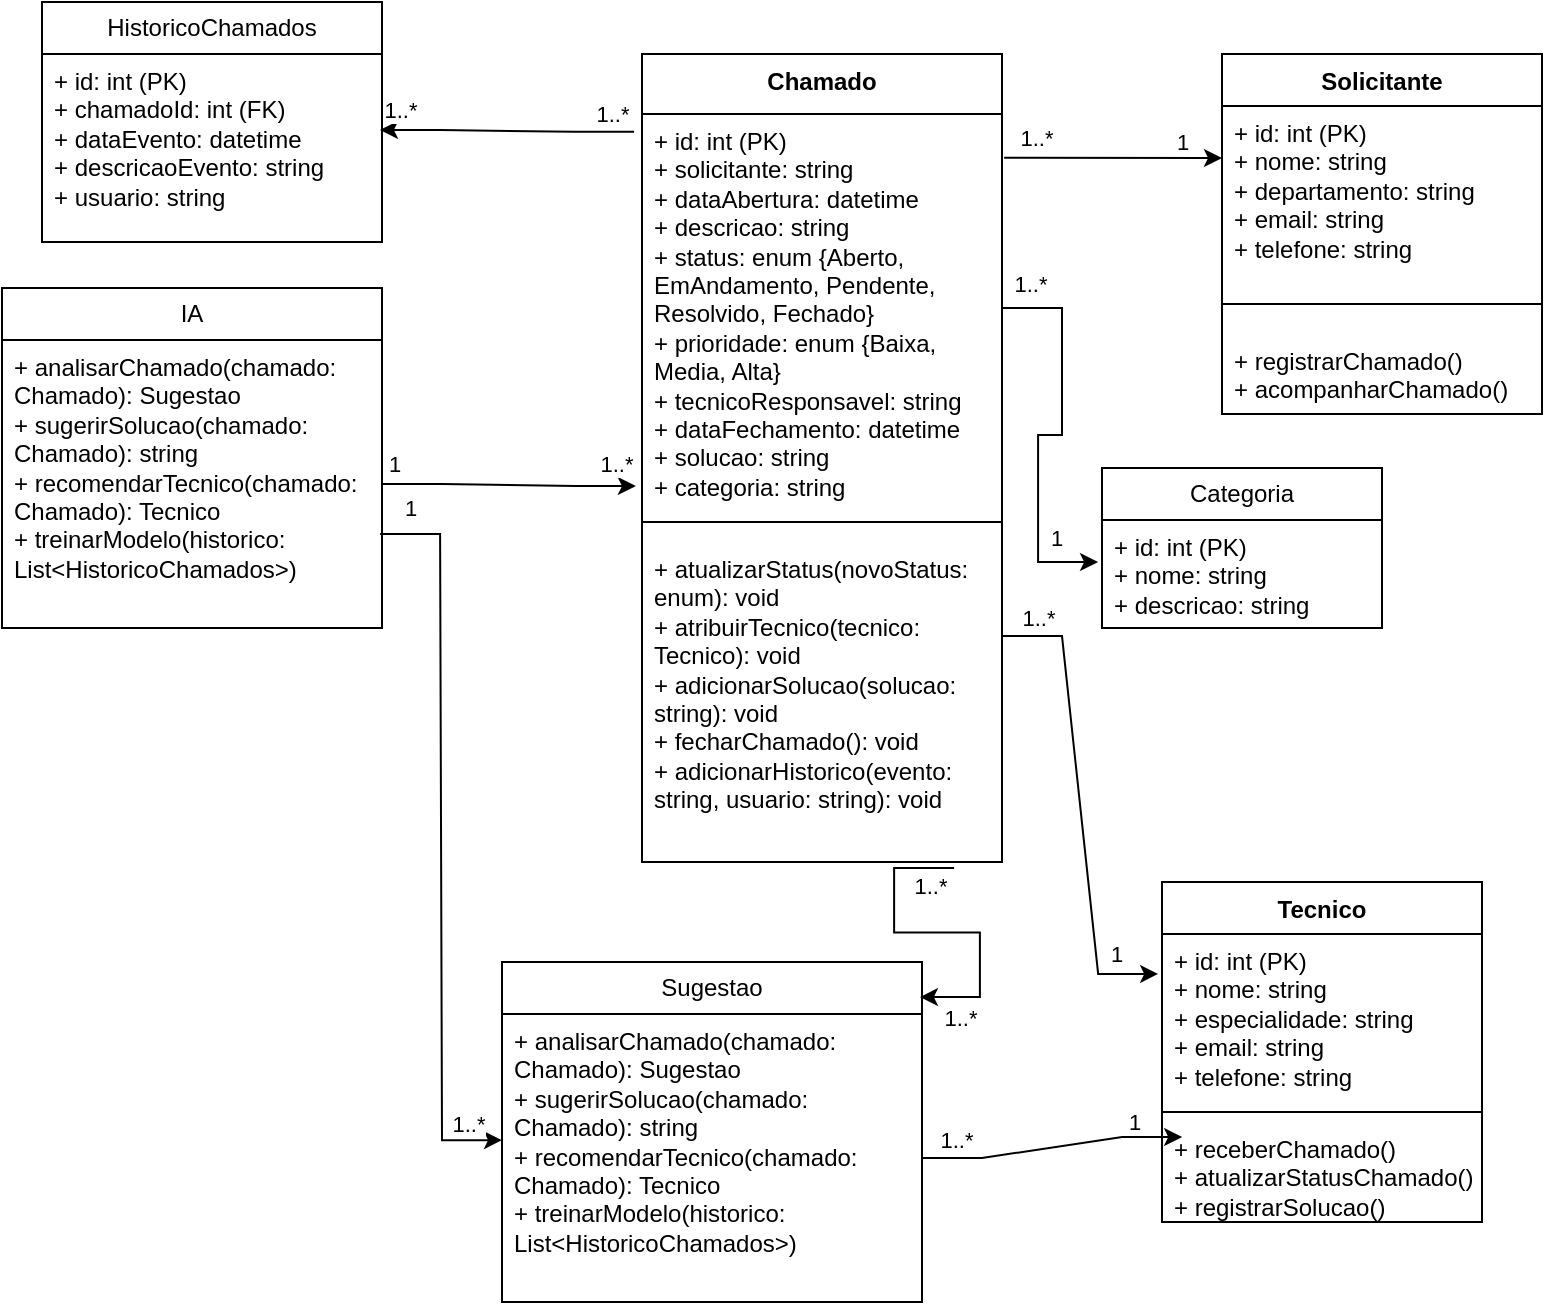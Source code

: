 <mxfile version="26.1.1">
  <diagram id="C5RBs43oDa-KdzZeNtuy" name="Page-1">
    <mxGraphModel dx="826" dy="434" grid="1" gridSize="10" guides="1" tooltips="1" connect="1" arrows="1" fold="1" page="1" pageScale="1" pageWidth="827" pageHeight="1169" background="#ffffff" math="0" shadow="0">
      <root>
        <mxCell id="WIyWlLk6GJQsqaUBKTNV-0" />
        <mxCell id="WIyWlLk6GJQsqaUBKTNV-1" parent="WIyWlLk6GJQsqaUBKTNV-0" />
        <mxCell id="8GCRxeCxm9QawgFhnsp0-0" value="Chamado" style="swimlane;fontStyle=1;align=center;verticalAlign=top;childLayout=stackLayout;horizontal=1;startSize=30;horizontalStack=0;resizeParent=1;resizeParentMax=0;resizeLast=0;collapsible=1;marginBottom=0;whiteSpace=wrap;html=1;" vertex="1" parent="WIyWlLk6GJQsqaUBKTNV-1">
          <mxGeometry x="350" y="56" width="180" height="404" as="geometry" />
        </mxCell>
        <mxCell id="8GCRxeCxm9QawgFhnsp0-1" value="+ id: int (PK)&lt;br/&gt;    + solicitante: string&lt;br/&gt;    + dataAbertura: datetime&lt;br/&gt;    + descricao: string&lt;br/&gt;    + status: enum {Aberto, EmAndamento, Pendente, Resolvido, Fechado}&lt;br/&gt;    + prioridade: enum {Baixa, Media, Alta}&lt;br/&gt;    + tecnicoResponsavel: string&lt;br/&gt;    + dataFechamento: datetime&lt;br/&gt;    + solucao: string&lt;br/&gt;    + categoria: string" style="text;strokeColor=none;fillColor=none;align=left;verticalAlign=top;spacingLeft=4;spacingRight=4;overflow=hidden;rotatable=0;points=[[0,0.5],[1,0.5]];portConstraint=eastwest;whiteSpace=wrap;html=1;" vertex="1" parent="8GCRxeCxm9QawgFhnsp0-0">
          <mxGeometry y="30" width="180" height="194" as="geometry" />
        </mxCell>
        <mxCell id="8GCRxeCxm9QawgFhnsp0-2" value="" style="line;strokeWidth=1;fillColor=none;align=left;verticalAlign=middle;spacingTop=-1;spacingLeft=3;spacingRight=3;rotatable=0;labelPosition=right;points=[];portConstraint=eastwest;strokeColor=inherit;" vertex="1" parent="8GCRxeCxm9QawgFhnsp0-0">
          <mxGeometry y="224" width="180" height="20" as="geometry" />
        </mxCell>
        <mxCell id="8GCRxeCxm9QawgFhnsp0-3" value="+ atualizarStatus(novoStatus: enum): void&lt;br/&gt;    + atribuirTecnico(tecnico: Tecnico): void&lt;br/&gt;    + adicionarSolucao(solucao: string): void&lt;br/&gt;    + fecharChamado(): void&lt;br/&gt;    + adicionarHistorico(evento: string, usuario: string): void" style="text;strokeColor=none;fillColor=none;align=left;verticalAlign=top;spacingLeft=4;spacingRight=4;overflow=hidden;rotatable=0;points=[[0,0.5],[1,0.5]];portConstraint=eastwest;whiteSpace=wrap;html=1;" vertex="1" parent="8GCRxeCxm9QawgFhnsp0-0">
          <mxGeometry y="244" width="180" height="160" as="geometry" />
        </mxCell>
        <mxCell id="8GCRxeCxm9QawgFhnsp0-4" value="Solicitante" style="swimlane;fontStyle=1;align=center;verticalAlign=top;childLayout=stackLayout;horizontal=1;startSize=26;horizontalStack=0;resizeParent=1;resizeParentMax=0;resizeLast=0;collapsible=1;marginBottom=0;whiteSpace=wrap;html=1;" vertex="1" parent="WIyWlLk6GJQsqaUBKTNV-1">
          <mxGeometry x="640" y="56" width="160" height="180" as="geometry" />
        </mxCell>
        <mxCell id="8GCRxeCxm9QawgFhnsp0-5" value="+ id: int (PK)&lt;br/&gt;    + nome: string&lt;br/&gt;    + departamento: string&lt;br/&gt;    + email: string&lt;br/&gt;    + telefone: string&lt;div&gt;&lt;br/&gt;&lt;/div&gt;" style="text;strokeColor=none;fillColor=none;align=left;verticalAlign=top;spacingLeft=4;spacingRight=4;overflow=hidden;rotatable=0;points=[[0,0.5],[1,0.5]];portConstraint=eastwest;whiteSpace=wrap;html=1;" vertex="1" parent="8GCRxeCxm9QawgFhnsp0-4">
          <mxGeometry y="26" width="160" height="84" as="geometry" />
        </mxCell>
        <mxCell id="8GCRxeCxm9QawgFhnsp0-6" value="" style="line;strokeWidth=1;fillColor=none;align=left;verticalAlign=middle;spacingTop=-1;spacingLeft=3;spacingRight=3;rotatable=0;labelPosition=right;points=[];portConstraint=eastwest;strokeColor=inherit;" vertex="1" parent="8GCRxeCxm9QawgFhnsp0-4">
          <mxGeometry y="110" width="160" height="30" as="geometry" />
        </mxCell>
        <mxCell id="8GCRxeCxm9QawgFhnsp0-7" value="+ registrarChamado()&amp;nbsp;&lt;div&gt;+ acompanharChamado()&lt;/div&gt;" style="text;strokeColor=none;fillColor=none;align=left;verticalAlign=top;spacingLeft=4;spacingRight=4;overflow=hidden;rotatable=0;points=[[0,0.5],[1,0.5]];portConstraint=eastwest;whiteSpace=wrap;html=1;" vertex="1" parent="8GCRxeCxm9QawgFhnsp0-4">
          <mxGeometry y="140" width="160" height="40" as="geometry" />
        </mxCell>
        <mxCell id="8GCRxeCxm9QawgFhnsp0-9" style="rounded=0;orthogonalLoop=1;jettySize=auto;html=1;exitX=1.006;exitY=0.113;exitDx=0;exitDy=0;exitPerimeter=0;" edge="1" parent="WIyWlLk6GJQsqaUBKTNV-1" source="8GCRxeCxm9QawgFhnsp0-1">
          <mxGeometry relative="1" as="geometry">
            <mxPoint x="540" y="175.068" as="sourcePoint" />
            <mxPoint x="640" y="108" as="targetPoint" />
          </mxGeometry>
        </mxCell>
        <mxCell id="8GCRxeCxm9QawgFhnsp0-15" value="1" style="edgeLabel;html=1;align=center;verticalAlign=middle;resizable=0;points=[];" vertex="1" connectable="0" parent="8GCRxeCxm9QawgFhnsp0-9">
          <mxGeometry x="0.626" y="-1" relative="1" as="geometry">
            <mxPoint y="-9" as="offset" />
          </mxGeometry>
        </mxCell>
        <mxCell id="8GCRxeCxm9QawgFhnsp0-56" value="1..*" style="edgeLabel;html=1;align=center;verticalAlign=middle;resizable=0;points=[];" vertex="1" connectable="0" parent="8GCRxeCxm9QawgFhnsp0-9">
          <mxGeometry x="-0.708" y="1" relative="1" as="geometry">
            <mxPoint y="-9" as="offset" />
          </mxGeometry>
        </mxCell>
        <mxCell id="8GCRxeCxm9QawgFhnsp0-16" value="Tecnico" style="swimlane;fontStyle=1;align=center;verticalAlign=top;childLayout=stackLayout;horizontal=1;startSize=26;horizontalStack=0;resizeParent=1;resizeParentMax=0;resizeLast=0;collapsible=1;marginBottom=0;whiteSpace=wrap;html=1;" vertex="1" parent="WIyWlLk6GJQsqaUBKTNV-1">
          <mxGeometry x="610" y="470" width="160" height="170" as="geometry" />
        </mxCell>
        <mxCell id="8GCRxeCxm9QawgFhnsp0-17" value="+ id: int (PK)&lt;br/&gt;    + nome: string&lt;br/&gt;    + especialidade: string&lt;br/&gt;    + email: string&lt;br/&gt;    + telefone: string" style="text;strokeColor=none;fillColor=none;align=left;verticalAlign=top;spacingLeft=4;spacingRight=4;overflow=hidden;rotatable=0;points=[[0,0.5],[1,0.5]];portConstraint=eastwest;whiteSpace=wrap;html=1;" vertex="1" parent="8GCRxeCxm9QawgFhnsp0-16">
          <mxGeometry y="26" width="160" height="84" as="geometry" />
        </mxCell>
        <mxCell id="8GCRxeCxm9QawgFhnsp0-18" value="" style="line;strokeWidth=1;fillColor=none;align=left;verticalAlign=middle;spacingTop=-1;spacingLeft=3;spacingRight=3;rotatable=0;labelPosition=right;points=[];portConstraint=eastwest;strokeColor=inherit;" vertex="1" parent="8GCRxeCxm9QawgFhnsp0-16">
          <mxGeometry y="110" width="160" height="10" as="geometry" />
        </mxCell>
        <mxCell id="8GCRxeCxm9QawgFhnsp0-19" value="+ receberChamado()&lt;br/&gt;    + atualizarStatusChamado()&lt;br/&gt;    + registrarSolucao()" style="text;strokeColor=none;fillColor=none;align=left;verticalAlign=top;spacingLeft=4;spacingRight=4;overflow=hidden;rotatable=0;points=[[0,0.5],[1,0.5]];portConstraint=eastwest;whiteSpace=wrap;html=1;" vertex="1" parent="8GCRxeCxm9QawgFhnsp0-16">
          <mxGeometry y="120" width="160" height="50" as="geometry" />
        </mxCell>
        <mxCell id="8GCRxeCxm9QawgFhnsp0-28" value="Categoria" style="swimlane;fontStyle=0;childLayout=stackLayout;horizontal=1;startSize=26;fillColor=none;horizontalStack=0;resizeParent=1;resizeParentMax=0;resizeLast=0;collapsible=1;marginBottom=0;whiteSpace=wrap;html=1;" vertex="1" parent="WIyWlLk6GJQsqaUBKTNV-1">
          <mxGeometry x="580" y="263" width="140" height="80" as="geometry" />
        </mxCell>
        <mxCell id="8GCRxeCxm9QawgFhnsp0-29" value="+ id: int (PK)&lt;br&gt;+ nome: string&lt;br&gt;+ descricao: string" style="text;strokeColor=none;fillColor=none;align=left;verticalAlign=top;spacingLeft=4;spacingRight=4;overflow=hidden;rotatable=0;points=[[0,0.5],[1,0.5]];portConstraint=eastwest;whiteSpace=wrap;html=1;" vertex="1" parent="8GCRxeCxm9QawgFhnsp0-28">
          <mxGeometry y="26" width="140" height="54" as="geometry" />
        </mxCell>
        <mxCell id="8GCRxeCxm9QawgFhnsp0-32" value="HistoricoChamados" style="swimlane;fontStyle=0;childLayout=stackLayout;horizontal=1;startSize=26;fillColor=none;horizontalStack=0;resizeParent=1;resizeParentMax=0;resizeLast=0;collapsible=1;marginBottom=0;whiteSpace=wrap;html=1;" vertex="1" parent="WIyWlLk6GJQsqaUBKTNV-1">
          <mxGeometry x="50" y="30" width="170" height="120" as="geometry" />
        </mxCell>
        <mxCell id="8GCRxeCxm9QawgFhnsp0-33" value="+ id: int (PK)&lt;br/&gt;    + chamadoId: int (FK)&lt;br/&gt;    + dataEvento: datetime&lt;br/&gt;    + descricaoEvento: string&lt;br/&gt;    + usuario: string" style="text;strokeColor=none;fillColor=none;align=left;verticalAlign=top;spacingLeft=4;spacingRight=4;overflow=hidden;rotatable=0;points=[[0,0.5],[1,0.5]];portConstraint=eastwest;whiteSpace=wrap;html=1;" vertex="1" parent="8GCRxeCxm9QawgFhnsp0-32">
          <mxGeometry y="26" width="170" height="94" as="geometry" />
        </mxCell>
        <mxCell id="8GCRxeCxm9QawgFhnsp0-36" value="IA" style="swimlane;fontStyle=0;childLayout=stackLayout;horizontal=1;startSize=26;fillColor=none;horizontalStack=0;resizeParent=1;resizeParentMax=0;resizeLast=0;collapsible=1;marginBottom=0;whiteSpace=wrap;html=1;" vertex="1" parent="WIyWlLk6GJQsqaUBKTNV-1">
          <mxGeometry x="30" y="173" width="190" height="170" as="geometry" />
        </mxCell>
        <mxCell id="8GCRxeCxm9QawgFhnsp0-37" value="+ analisarChamado(chamado: Chamado): Sugestao&lt;br/&gt;    + sugerirSolucao(chamado: Chamado): string&lt;br/&gt;    + recomendarTecnico(chamado: Chamado): Tecnico&lt;br/&gt;    + treinarModelo(historico: List&amp;lt;HistoricoChamados&amp;gt;)" style="text;strokeColor=none;fillColor=none;align=left;verticalAlign=top;spacingLeft=4;spacingRight=4;overflow=hidden;rotatable=0;points=[[0,0.5],[1,0.5]];portConstraint=eastwest;whiteSpace=wrap;html=1;" vertex="1" parent="8GCRxeCxm9QawgFhnsp0-36">
          <mxGeometry y="26" width="190" height="144" as="geometry" />
        </mxCell>
        <mxCell id="8GCRxeCxm9QawgFhnsp0-40" value="Sugestao" style="swimlane;fontStyle=0;childLayout=stackLayout;horizontal=1;startSize=26;fillColor=none;horizontalStack=0;resizeParent=1;resizeParentMax=0;resizeLast=0;collapsible=1;marginBottom=0;whiteSpace=wrap;html=1;" vertex="1" parent="WIyWlLk6GJQsqaUBKTNV-1">
          <mxGeometry x="280" y="510" width="210" height="170" as="geometry" />
        </mxCell>
        <mxCell id="8GCRxeCxm9QawgFhnsp0-41" value="+ analisarChamado(chamado: Chamado): Sugestao&lt;br/&gt;    + sugerirSolucao(chamado: Chamado): string&lt;br/&gt;    + recomendarTecnico(chamado: Chamado): Tecnico&lt;br/&gt;    + treinarModelo(historico: List&amp;lt;HistoricoChamados&amp;gt;)" style="text;strokeColor=none;fillColor=none;align=left;verticalAlign=top;spacingLeft=4;spacingRight=4;overflow=hidden;rotatable=0;points=[[0,0.5],[1,0.5]];portConstraint=eastwest;whiteSpace=wrap;html=1;" vertex="1" parent="8GCRxeCxm9QawgFhnsp0-40">
          <mxGeometry y="26" width="210" height="144" as="geometry" />
        </mxCell>
        <mxCell id="8GCRxeCxm9QawgFhnsp0-44" style="rounded=0;orthogonalLoop=1;jettySize=auto;html=1;entryX=-0.012;entryY=0.238;entryDx=0;entryDy=0;entryPerimeter=0;exitX=1;exitY=0.294;exitDx=0;exitDy=0;edgeStyle=entityRelationEdgeStyle;exitPerimeter=0;" edge="1" parent="WIyWlLk6GJQsqaUBKTNV-1" source="8GCRxeCxm9QawgFhnsp0-3" target="8GCRxeCxm9QawgFhnsp0-17">
          <mxGeometry relative="1" as="geometry">
            <mxPoint x="357" y="440" as="sourcePoint" />
            <mxPoint x="260.96" y="99.996" as="targetPoint" />
          </mxGeometry>
        </mxCell>
        <mxCell id="8GCRxeCxm9QawgFhnsp0-45" value="1" style="edgeLabel;html=1;align=center;verticalAlign=middle;resizable=0;points=[];" vertex="1" connectable="0" parent="8GCRxeCxm9QawgFhnsp0-44">
          <mxGeometry x="0.59" relative="1" as="geometry">
            <mxPoint x="10" y="7" as="offset" />
          </mxGeometry>
        </mxCell>
        <mxCell id="8GCRxeCxm9QawgFhnsp0-51" value="1..*" style="edgeLabel;html=1;align=center;verticalAlign=middle;resizable=0;points=[];" vertex="1" connectable="0" parent="8GCRxeCxm9QawgFhnsp0-44">
          <mxGeometry x="-0.682" y="1" relative="1" as="geometry">
            <mxPoint x="-14" y="-16" as="offset" />
          </mxGeometry>
        </mxCell>
        <mxCell id="8GCRxeCxm9QawgFhnsp0-47" style="edgeStyle=entityRelationEdgeStyle;rounded=0;orthogonalLoop=1;jettySize=auto;html=1;exitX=1;exitY=0.5;exitDx=0;exitDy=0;entryX=-0.014;entryY=0.389;entryDx=0;entryDy=0;entryPerimeter=0;" edge="1" parent="WIyWlLk6GJQsqaUBKTNV-1" source="8GCRxeCxm9QawgFhnsp0-1" target="8GCRxeCxm9QawgFhnsp0-29">
          <mxGeometry relative="1" as="geometry" />
        </mxCell>
        <mxCell id="8GCRxeCxm9QawgFhnsp0-48" value="1" style="edgeLabel;html=1;align=center;verticalAlign=middle;resizable=0;points=[];" vertex="1" connectable="0" parent="8GCRxeCxm9QawgFhnsp0-47">
          <mxGeometry x="0.788" relative="1" as="geometry">
            <mxPoint y="-12" as="offset" />
          </mxGeometry>
        </mxCell>
        <mxCell id="8GCRxeCxm9QawgFhnsp0-52" value="1..*" style="edgeLabel;html=1;align=center;verticalAlign=middle;resizable=0;points=[];" vertex="1" connectable="0" parent="8GCRxeCxm9QawgFhnsp0-47">
          <mxGeometry x="-0.865" y="1" relative="1" as="geometry">
            <mxPoint y="-11" as="offset" />
          </mxGeometry>
        </mxCell>
        <mxCell id="8GCRxeCxm9QawgFhnsp0-53" style="rounded=0;orthogonalLoop=1;jettySize=auto;html=1;entryX=0.994;entryY=0.404;entryDx=0;entryDy=0;entryPerimeter=0;edgeStyle=entityRelationEdgeStyle;exitX=-0.022;exitY=0.046;exitDx=0;exitDy=0;exitPerimeter=0;" edge="1" parent="WIyWlLk6GJQsqaUBKTNV-1" source="8GCRxeCxm9QawgFhnsp0-1" target="8GCRxeCxm9QawgFhnsp0-33">
          <mxGeometry relative="1" as="geometry" />
        </mxCell>
        <mxCell id="8GCRxeCxm9QawgFhnsp0-54" value="1..*" style="edgeLabel;html=1;align=center;verticalAlign=middle;resizable=0;points=[];" vertex="1" connectable="0" parent="8GCRxeCxm9QawgFhnsp0-53">
          <mxGeometry x="-0.816" y="1" relative="1" as="geometry">
            <mxPoint y="-10" as="offset" />
          </mxGeometry>
        </mxCell>
        <mxCell id="8GCRxeCxm9QawgFhnsp0-55" value="1..*" style="edgeLabel;html=1;align=center;verticalAlign=middle;resizable=0;points=[];" vertex="1" connectable="0" parent="8GCRxeCxm9QawgFhnsp0-53">
          <mxGeometry x="0.775" y="-1" relative="1" as="geometry">
            <mxPoint x="-4" y="-9" as="offset" />
          </mxGeometry>
        </mxCell>
        <mxCell id="8GCRxeCxm9QawgFhnsp0-57" style="rounded=0;orthogonalLoop=1;jettySize=auto;html=1;entryX=-0.017;entryY=0.959;entryDx=0;entryDy=0;entryPerimeter=0;edgeStyle=entityRelationEdgeStyle;" edge="1" parent="WIyWlLk6GJQsqaUBKTNV-1" source="8GCRxeCxm9QawgFhnsp0-37" target="8GCRxeCxm9QawgFhnsp0-1">
          <mxGeometry relative="1" as="geometry" />
        </mxCell>
        <mxCell id="8GCRxeCxm9QawgFhnsp0-58" value="1..*" style="edgeLabel;html=1;align=center;verticalAlign=middle;resizable=0;points=[];" vertex="1" connectable="0" parent="8GCRxeCxm9QawgFhnsp0-57">
          <mxGeometry x="0.845" y="1" relative="1" as="geometry">
            <mxPoint y="-10" as="offset" />
          </mxGeometry>
        </mxCell>
        <mxCell id="8GCRxeCxm9QawgFhnsp0-59" value="1" style="edgeLabel;html=1;align=center;verticalAlign=middle;resizable=0;points=[];" vertex="1" connectable="0" parent="8GCRxeCxm9QawgFhnsp0-57">
          <mxGeometry x="-0.903" y="2" relative="1" as="geometry">
            <mxPoint y="-8" as="offset" />
          </mxGeometry>
        </mxCell>
        <mxCell id="8GCRxeCxm9QawgFhnsp0-61" style="edgeStyle=entityRelationEdgeStyle;rounded=0;orthogonalLoop=1;jettySize=auto;html=1;entryX=0;entryY=0.438;entryDx=0;entryDy=0;entryPerimeter=0;elbow=vertical;exitX=0.995;exitY=0.674;exitDx=0;exitDy=0;exitPerimeter=0;" edge="1" parent="WIyWlLk6GJQsqaUBKTNV-1" source="8GCRxeCxm9QawgFhnsp0-37" target="8GCRxeCxm9QawgFhnsp0-41">
          <mxGeometry relative="1" as="geometry" />
        </mxCell>
        <mxCell id="8GCRxeCxm9QawgFhnsp0-62" value="1..*" style="edgeLabel;html=1;align=center;verticalAlign=middle;resizable=0;points=[];" vertex="1" connectable="0" parent="8GCRxeCxm9QawgFhnsp0-61">
          <mxGeometry x="0.609" relative="1" as="geometry">
            <mxPoint x="13" y="33" as="offset" />
          </mxGeometry>
        </mxCell>
        <mxCell id="8GCRxeCxm9QawgFhnsp0-63" value="1" style="edgeLabel;html=1;align=center;verticalAlign=middle;resizable=0;points=[];" vertex="1" connectable="0" parent="8GCRxeCxm9QawgFhnsp0-61">
          <mxGeometry x="-0.787" y="1" relative="1" as="geometry">
            <mxPoint x="-16" y="-22" as="offset" />
          </mxGeometry>
        </mxCell>
        <mxCell id="8GCRxeCxm9QawgFhnsp0-65" style="edgeStyle=entityRelationEdgeStyle;rounded=0;orthogonalLoop=1;jettySize=auto;html=1;entryX=0.063;entryY=0.15;entryDx=0;entryDy=0;entryPerimeter=0;elbow=vertical;" edge="1" parent="WIyWlLk6GJQsqaUBKTNV-1" source="8GCRxeCxm9QawgFhnsp0-41" target="8GCRxeCxm9QawgFhnsp0-19">
          <mxGeometry relative="1" as="geometry" />
        </mxCell>
        <mxCell id="8GCRxeCxm9QawgFhnsp0-66" value="1" style="edgeLabel;html=1;align=center;verticalAlign=middle;resizable=0;points=[];" vertex="1" connectable="0" parent="8GCRxeCxm9QawgFhnsp0-65">
          <mxGeometry x="0.637" y="1" relative="1" as="geometry">
            <mxPoint y="-7" as="offset" />
          </mxGeometry>
        </mxCell>
        <mxCell id="8GCRxeCxm9QawgFhnsp0-67" value="1..*" style="edgeLabel;html=1;align=center;verticalAlign=middle;resizable=0;points=[];" vertex="1" connectable="0" parent="8GCRxeCxm9QawgFhnsp0-65">
          <mxGeometry x="-0.738" relative="1" as="geometry">
            <mxPoint y="-9" as="offset" />
          </mxGeometry>
        </mxCell>
        <mxCell id="8GCRxeCxm9QawgFhnsp0-68" style="edgeStyle=entityRelationEdgeStyle;rounded=0;orthogonalLoop=1;jettySize=auto;html=1;elbow=vertical;entryX=0.995;entryY=0.103;entryDx=0;entryDy=0;entryPerimeter=0;exitX=0.867;exitY=1.019;exitDx=0;exitDy=0;exitPerimeter=0;" edge="1" parent="WIyWlLk6GJQsqaUBKTNV-1" source="8GCRxeCxm9QawgFhnsp0-3" target="8GCRxeCxm9QawgFhnsp0-40">
          <mxGeometry relative="1" as="geometry">
            <mxPoint x="540" y="430" as="sourcePoint" />
            <mxPoint x="313" y="500" as="targetPoint" />
            <Array as="points">
              <mxPoint x="540" y="460" />
              <mxPoint x="510" y="450" />
              <mxPoint x="500" y="480" />
            </Array>
          </mxGeometry>
        </mxCell>
        <mxCell id="8GCRxeCxm9QawgFhnsp0-69" value="1..*" style="edgeLabel;html=1;align=center;verticalAlign=middle;resizable=0;points=[];" vertex="1" connectable="0" parent="8GCRxeCxm9QawgFhnsp0-68">
          <mxGeometry x="0.737" y="1" relative="1" as="geometry">
            <mxPoint x="-2" y="9" as="offset" />
          </mxGeometry>
        </mxCell>
        <mxCell id="8GCRxeCxm9QawgFhnsp0-70" value="1..*" style="edgeLabel;html=1;align=center;verticalAlign=middle;resizable=0;points=[];" vertex="1" connectable="0" parent="8GCRxeCxm9QawgFhnsp0-68">
          <mxGeometry x="-0.856" relative="1" as="geometry">
            <mxPoint y="9" as="offset" />
          </mxGeometry>
        </mxCell>
      </root>
    </mxGraphModel>
  </diagram>
</mxfile>
